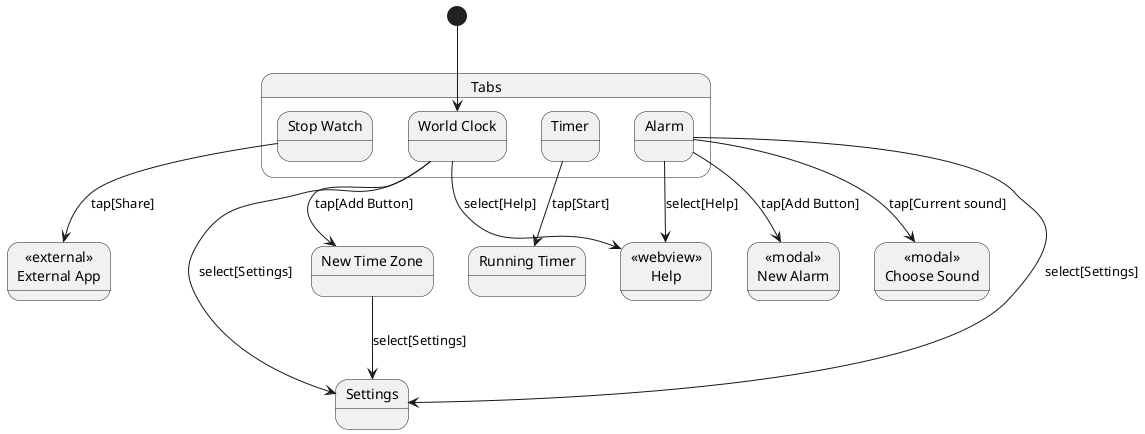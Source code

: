 @startuml

state "New Time Zone" as NewTimeZone
state "<<modal>>\nNew Alarm" as NewAlarm
' state "Night Mode" as NightMode
state "<<webview>>\nHelp" as Help
state "<<modal>>\nChoose Sound" as ChooseSound
state "<<external>>\nExternal App" as External
state "Running Timer" as RunningTimer

'[*] --> Tabs
state Tabs {
state "Stop Watch" as StopWatch
state "World Clock" as WorldClock
state Timer
state Alarm
}
[*] --> WorldClock
WorldClock --> NewTimeZone : tap[Add Button]
Alarm --> NewAlarm : tap[Add Button]
' WorldClock --> NightMode : select[Night Mode]
WorldClock --> Help : select[Help]
Alarm --> Help : select[Help]
WorldClock --> Settings : select[Settings]
Alarm --> Settings : select[Settings]
NewTimeZone --> Settings : select[Settings]
Alarm --> ChooseSound : tap[Current sound]
StopWatch --> External : tap[Share]
Timer --> RunningTimer : tap[Start]
@enduml